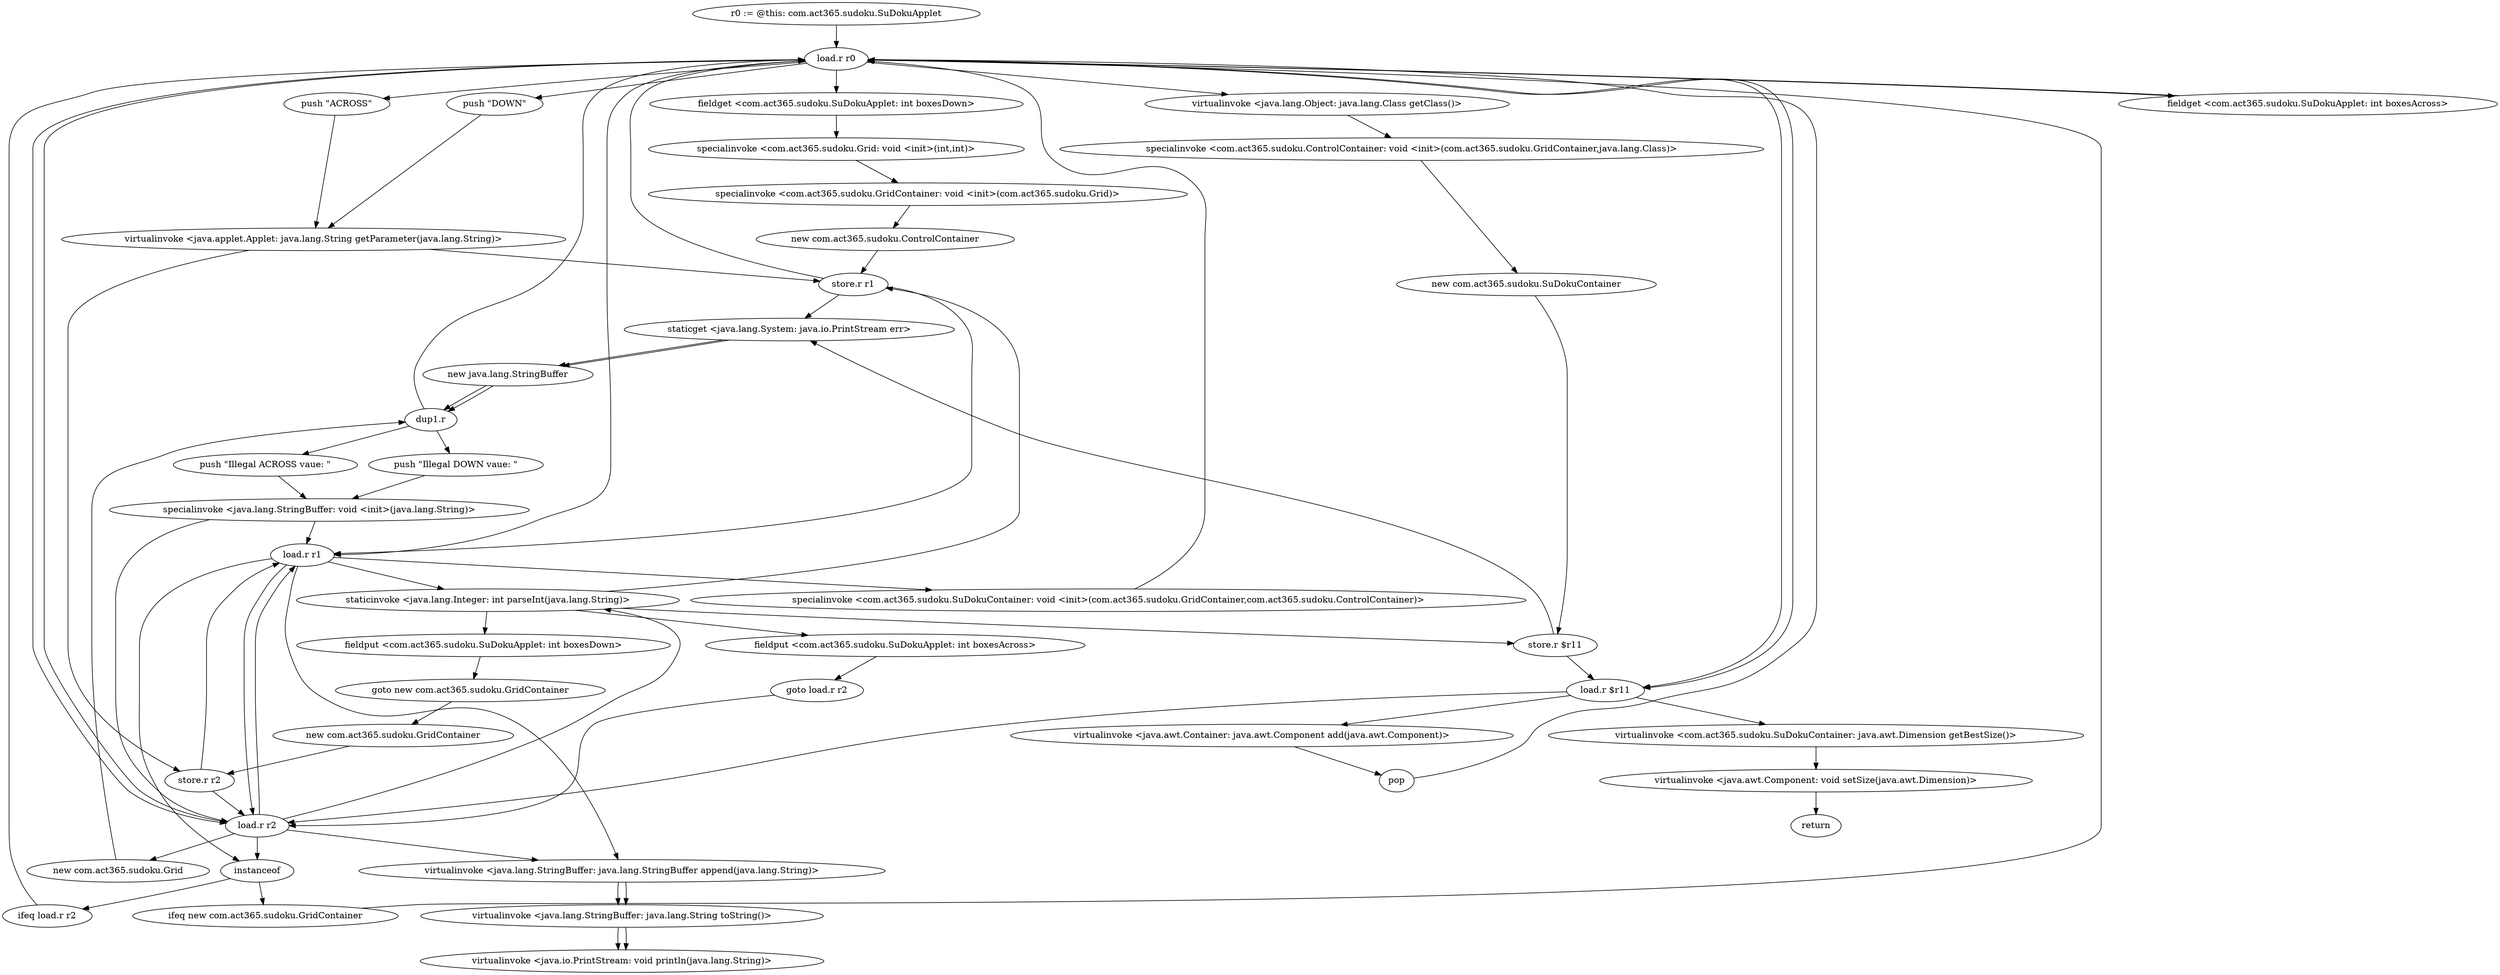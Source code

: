 digraph "" {
    "r0 := @this: com.act365.sudoku.SuDokuApplet"
    "load.r r0"
    "r0 := @this: com.act365.sudoku.SuDokuApplet"->"load.r r0";
    "push \"ACROSS\""
    "load.r r0"->"push \"ACROSS\"";
    "virtualinvoke <java.applet.Applet: java.lang.String getParameter(java.lang.String)>"
    "push \"ACROSS\""->"virtualinvoke <java.applet.Applet: java.lang.String getParameter(java.lang.String)>";
    "store.r r1"
    "virtualinvoke <java.applet.Applet: java.lang.String getParameter(java.lang.String)>"->"store.r r1";
    "store.r r1"->"load.r r0";
    "push \"DOWN\""
    "load.r r0"->"push \"DOWN\"";
    "push \"DOWN\""->"virtualinvoke <java.applet.Applet: java.lang.String getParameter(java.lang.String)>";
    "store.r r2"
    "virtualinvoke <java.applet.Applet: java.lang.String getParameter(java.lang.String)>"->"store.r r2";
    "load.r r1"
    "store.r r2"->"load.r r1";
    "instanceof"
    "load.r r1"->"instanceof";
    "ifeq load.r r2"
    "instanceof"->"ifeq load.r r2";
    "ifeq load.r r2"->"load.r r0";
    "load.r r0"->"load.r r1";
    "staticinvoke <java.lang.Integer: int parseInt(java.lang.String)>"
    "load.r r1"->"staticinvoke <java.lang.Integer: int parseInt(java.lang.String)>";
    "fieldput <com.act365.sudoku.SuDokuApplet: int boxesAcross>"
    "staticinvoke <java.lang.Integer: int parseInt(java.lang.String)>"->"fieldput <com.act365.sudoku.SuDokuApplet: int boxesAcross>";
    "goto load.r r2"
    "fieldput <com.act365.sudoku.SuDokuApplet: int boxesAcross>"->"goto load.r r2";
    "load.r r2"
    "goto load.r r2"->"load.r r2";
    "load.r r2"->"instanceof";
    "ifeq new com.act365.sudoku.GridContainer"
    "instanceof"->"ifeq new com.act365.sudoku.GridContainer";
    "ifeq new com.act365.sudoku.GridContainer"->"load.r r0";
    "load.r r0"->"load.r r2";
    "load.r r2"->"staticinvoke <java.lang.Integer: int parseInt(java.lang.String)>";
    "fieldput <com.act365.sudoku.SuDokuApplet: int boxesDown>"
    "staticinvoke <java.lang.Integer: int parseInt(java.lang.String)>"->"fieldput <com.act365.sudoku.SuDokuApplet: int boxesDown>";
    "goto new com.act365.sudoku.GridContainer"
    "fieldput <com.act365.sudoku.SuDokuApplet: int boxesDown>"->"goto new com.act365.sudoku.GridContainer";
    "new com.act365.sudoku.GridContainer"
    "goto new com.act365.sudoku.GridContainer"->"new com.act365.sudoku.GridContainer";
    "new com.act365.sudoku.GridContainer"->"store.r r2";
    "store.r r2"->"load.r r2";
    "new com.act365.sudoku.Grid"
    "load.r r2"->"new com.act365.sudoku.Grid";
    "dup1.r"
    "new com.act365.sudoku.Grid"->"dup1.r";
    "dup1.r"->"load.r r0";
    "fieldget <com.act365.sudoku.SuDokuApplet: int boxesAcross>"
    "load.r r0"->"fieldget <com.act365.sudoku.SuDokuApplet: int boxesAcross>";
    "fieldget <com.act365.sudoku.SuDokuApplet: int boxesAcross>"->"load.r r0";
    "fieldget <com.act365.sudoku.SuDokuApplet: int boxesDown>"
    "load.r r0"->"fieldget <com.act365.sudoku.SuDokuApplet: int boxesDown>";
    "specialinvoke <com.act365.sudoku.Grid: void <init>(int,int)>"
    "fieldget <com.act365.sudoku.SuDokuApplet: int boxesDown>"->"specialinvoke <com.act365.sudoku.Grid: void <init>(int,int)>";
    "specialinvoke <com.act365.sudoku.GridContainer: void <init>(com.act365.sudoku.Grid)>"
    "specialinvoke <com.act365.sudoku.Grid: void <init>(int,int)>"->"specialinvoke <com.act365.sudoku.GridContainer: void <init>(com.act365.sudoku.Grid)>";
    "new com.act365.sudoku.ControlContainer"
    "specialinvoke <com.act365.sudoku.GridContainer: void <init>(com.act365.sudoku.Grid)>"->"new com.act365.sudoku.ControlContainer";
    "new com.act365.sudoku.ControlContainer"->"store.r r1";
    "store.r r1"->"load.r r1";
    "load.r r1"->"load.r r2";
    "load.r r2"->"load.r r0";
    "virtualinvoke <java.lang.Object: java.lang.Class getClass()>"
    "load.r r0"->"virtualinvoke <java.lang.Object: java.lang.Class getClass()>";
    "specialinvoke <com.act365.sudoku.ControlContainer: void <init>(com.act365.sudoku.GridContainer,java.lang.Class)>"
    "virtualinvoke <java.lang.Object: java.lang.Class getClass()>"->"specialinvoke <com.act365.sudoku.ControlContainer: void <init>(com.act365.sudoku.GridContainer,java.lang.Class)>";
    "new com.act365.sudoku.SuDokuContainer"
    "specialinvoke <com.act365.sudoku.ControlContainer: void <init>(com.act365.sudoku.GridContainer,java.lang.Class)>"->"new com.act365.sudoku.SuDokuContainer";
    "store.r $r11"
    "new com.act365.sudoku.SuDokuContainer"->"store.r $r11";
    "load.r $r11"
    "store.r $r11"->"load.r $r11";
    "load.r $r11"->"load.r r2";
    "load.r r2"->"load.r r1";
    "specialinvoke <com.act365.sudoku.SuDokuContainer: void <init>(com.act365.sudoku.GridContainer,com.act365.sudoku.ControlContainer)>"
    "load.r r1"->"specialinvoke <com.act365.sudoku.SuDokuContainer: void <init>(com.act365.sudoku.GridContainer,com.act365.sudoku.ControlContainer)>";
    "specialinvoke <com.act365.sudoku.SuDokuContainer: void <init>(com.act365.sudoku.GridContainer,com.act365.sudoku.ControlContainer)>"->"load.r r0";
    "load.r r0"->"load.r $r11";
    "virtualinvoke <java.awt.Container: java.awt.Component add(java.awt.Component)>"
    "load.r $r11"->"virtualinvoke <java.awt.Container: java.awt.Component add(java.awt.Component)>";
    "pop"
    "virtualinvoke <java.awt.Container: java.awt.Component add(java.awt.Component)>"->"pop";
    "pop"->"load.r r0";
    "load.r r0"->"load.r $r11";
    "virtualinvoke <com.act365.sudoku.SuDokuContainer: java.awt.Dimension getBestSize()>"
    "load.r $r11"->"virtualinvoke <com.act365.sudoku.SuDokuContainer: java.awt.Dimension getBestSize()>";
    "virtualinvoke <java.awt.Component: void setSize(java.awt.Dimension)>"
    "virtualinvoke <com.act365.sudoku.SuDokuContainer: java.awt.Dimension getBestSize()>"->"virtualinvoke <java.awt.Component: void setSize(java.awt.Dimension)>";
    "return"
    "virtualinvoke <java.awt.Component: void setSize(java.awt.Dimension)>"->"return";
    "staticinvoke <java.lang.Integer: int parseInt(java.lang.String)>"->"store.r r1";
    "staticget <java.lang.System: java.io.PrintStream err>"
    "store.r r1"->"staticget <java.lang.System: java.io.PrintStream err>";
    "new java.lang.StringBuffer"
    "staticget <java.lang.System: java.io.PrintStream err>"->"new java.lang.StringBuffer";
    "new java.lang.StringBuffer"->"dup1.r";
    "push \"Illegal DOWN vaue: \""
    "dup1.r"->"push \"Illegal DOWN vaue: \"";
    "specialinvoke <java.lang.StringBuffer: void <init>(java.lang.String)>"
    "push \"Illegal DOWN vaue: \""->"specialinvoke <java.lang.StringBuffer: void <init>(java.lang.String)>";
    "specialinvoke <java.lang.StringBuffer: void <init>(java.lang.String)>"->"load.r r2";
    "virtualinvoke <java.lang.StringBuffer: java.lang.StringBuffer append(java.lang.String)>"
    "load.r r2"->"virtualinvoke <java.lang.StringBuffer: java.lang.StringBuffer append(java.lang.String)>";
    "virtualinvoke <java.lang.StringBuffer: java.lang.String toString()>"
    "virtualinvoke <java.lang.StringBuffer: java.lang.StringBuffer append(java.lang.String)>"->"virtualinvoke <java.lang.StringBuffer: java.lang.String toString()>";
    "virtualinvoke <java.io.PrintStream: void println(java.lang.String)>"
    "virtualinvoke <java.lang.StringBuffer: java.lang.String toString()>"->"virtualinvoke <java.io.PrintStream: void println(java.lang.String)>";
    "staticinvoke <java.lang.Integer: int parseInt(java.lang.String)>"->"store.r $r11";
    "store.r $r11"->"staticget <java.lang.System: java.io.PrintStream err>";
    "staticget <java.lang.System: java.io.PrintStream err>"->"new java.lang.StringBuffer";
    "new java.lang.StringBuffer"->"dup1.r";
    "push \"Illegal ACROSS vaue: \""
    "dup1.r"->"push \"Illegal ACROSS vaue: \"";
    "push \"Illegal ACROSS vaue: \""->"specialinvoke <java.lang.StringBuffer: void <init>(java.lang.String)>";
    "specialinvoke <java.lang.StringBuffer: void <init>(java.lang.String)>"->"load.r r1";
    "load.r r1"->"virtualinvoke <java.lang.StringBuffer: java.lang.StringBuffer append(java.lang.String)>";
    "virtualinvoke <java.lang.StringBuffer: java.lang.StringBuffer append(java.lang.String)>"->"virtualinvoke <java.lang.StringBuffer: java.lang.String toString()>";
    "virtualinvoke <java.lang.StringBuffer: java.lang.String toString()>"->"virtualinvoke <java.io.PrintStream: void println(java.lang.String)>";
}
